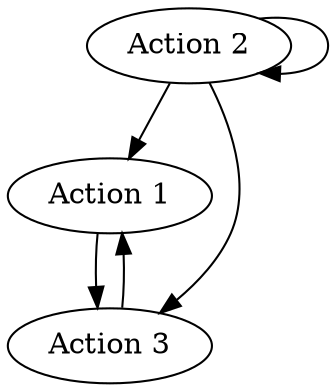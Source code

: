 digraph D { 
"Action 1"->"Action 3";
"Action 2"->"Action 1";
"Action 2"->"Action 2";
"Action 2"->"Action 3";
"Action 3"->"Action 1";
}